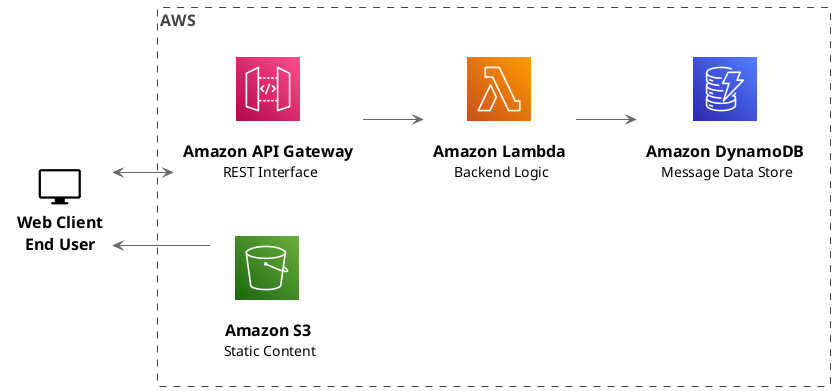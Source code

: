 @startuml
!include <C4/C4_Container>
!include <C4/C4_Component>
!include <tupadr3/font-awesome-5/server>
!include <tupadr3/govicons/desktop>
!include <awslib/AWSCommon>

!include <awslib/AWSSimplified>
!include <awslib/Storage/SimpleStorageService>
!include <awslib/ApplicationIntegration/APIGateway>
!include <awslib/Compute/Lambda>
!include <awslib/Database/DynamoDB>


HIDE_STEREOTYPE()
LAYOUT_LEFT_RIGHT()
AddElementTag("no color", $fontColor="black", $bgColor="white",$borderColor="white")


skinparam linetype ortho

Boundary(aws, "AWS"){
    
APIGateway(api_gateway,"Amazon API Gateway \n REST Interface","Rest", $tags="no color")
SimpleStorageService(s3,"Amazon S3 \n Static Content","Static Content")
Lambda(lambda,"Amazon Lambda \n Backend Logic"," ")
DynamoDB(dynamodb,"Amazon DynamoDB\n Message Data Store"," ")
}

System(client, "Web Client \n End User",$sprite="desktop", $tags="no color")

'System(api_gateway, "API Gateway",$sprite="APIGateway")



client <--> api_gateway
s3 -U-> client
api_gateway --> lambda
lambda --> dynamodb


@enduml